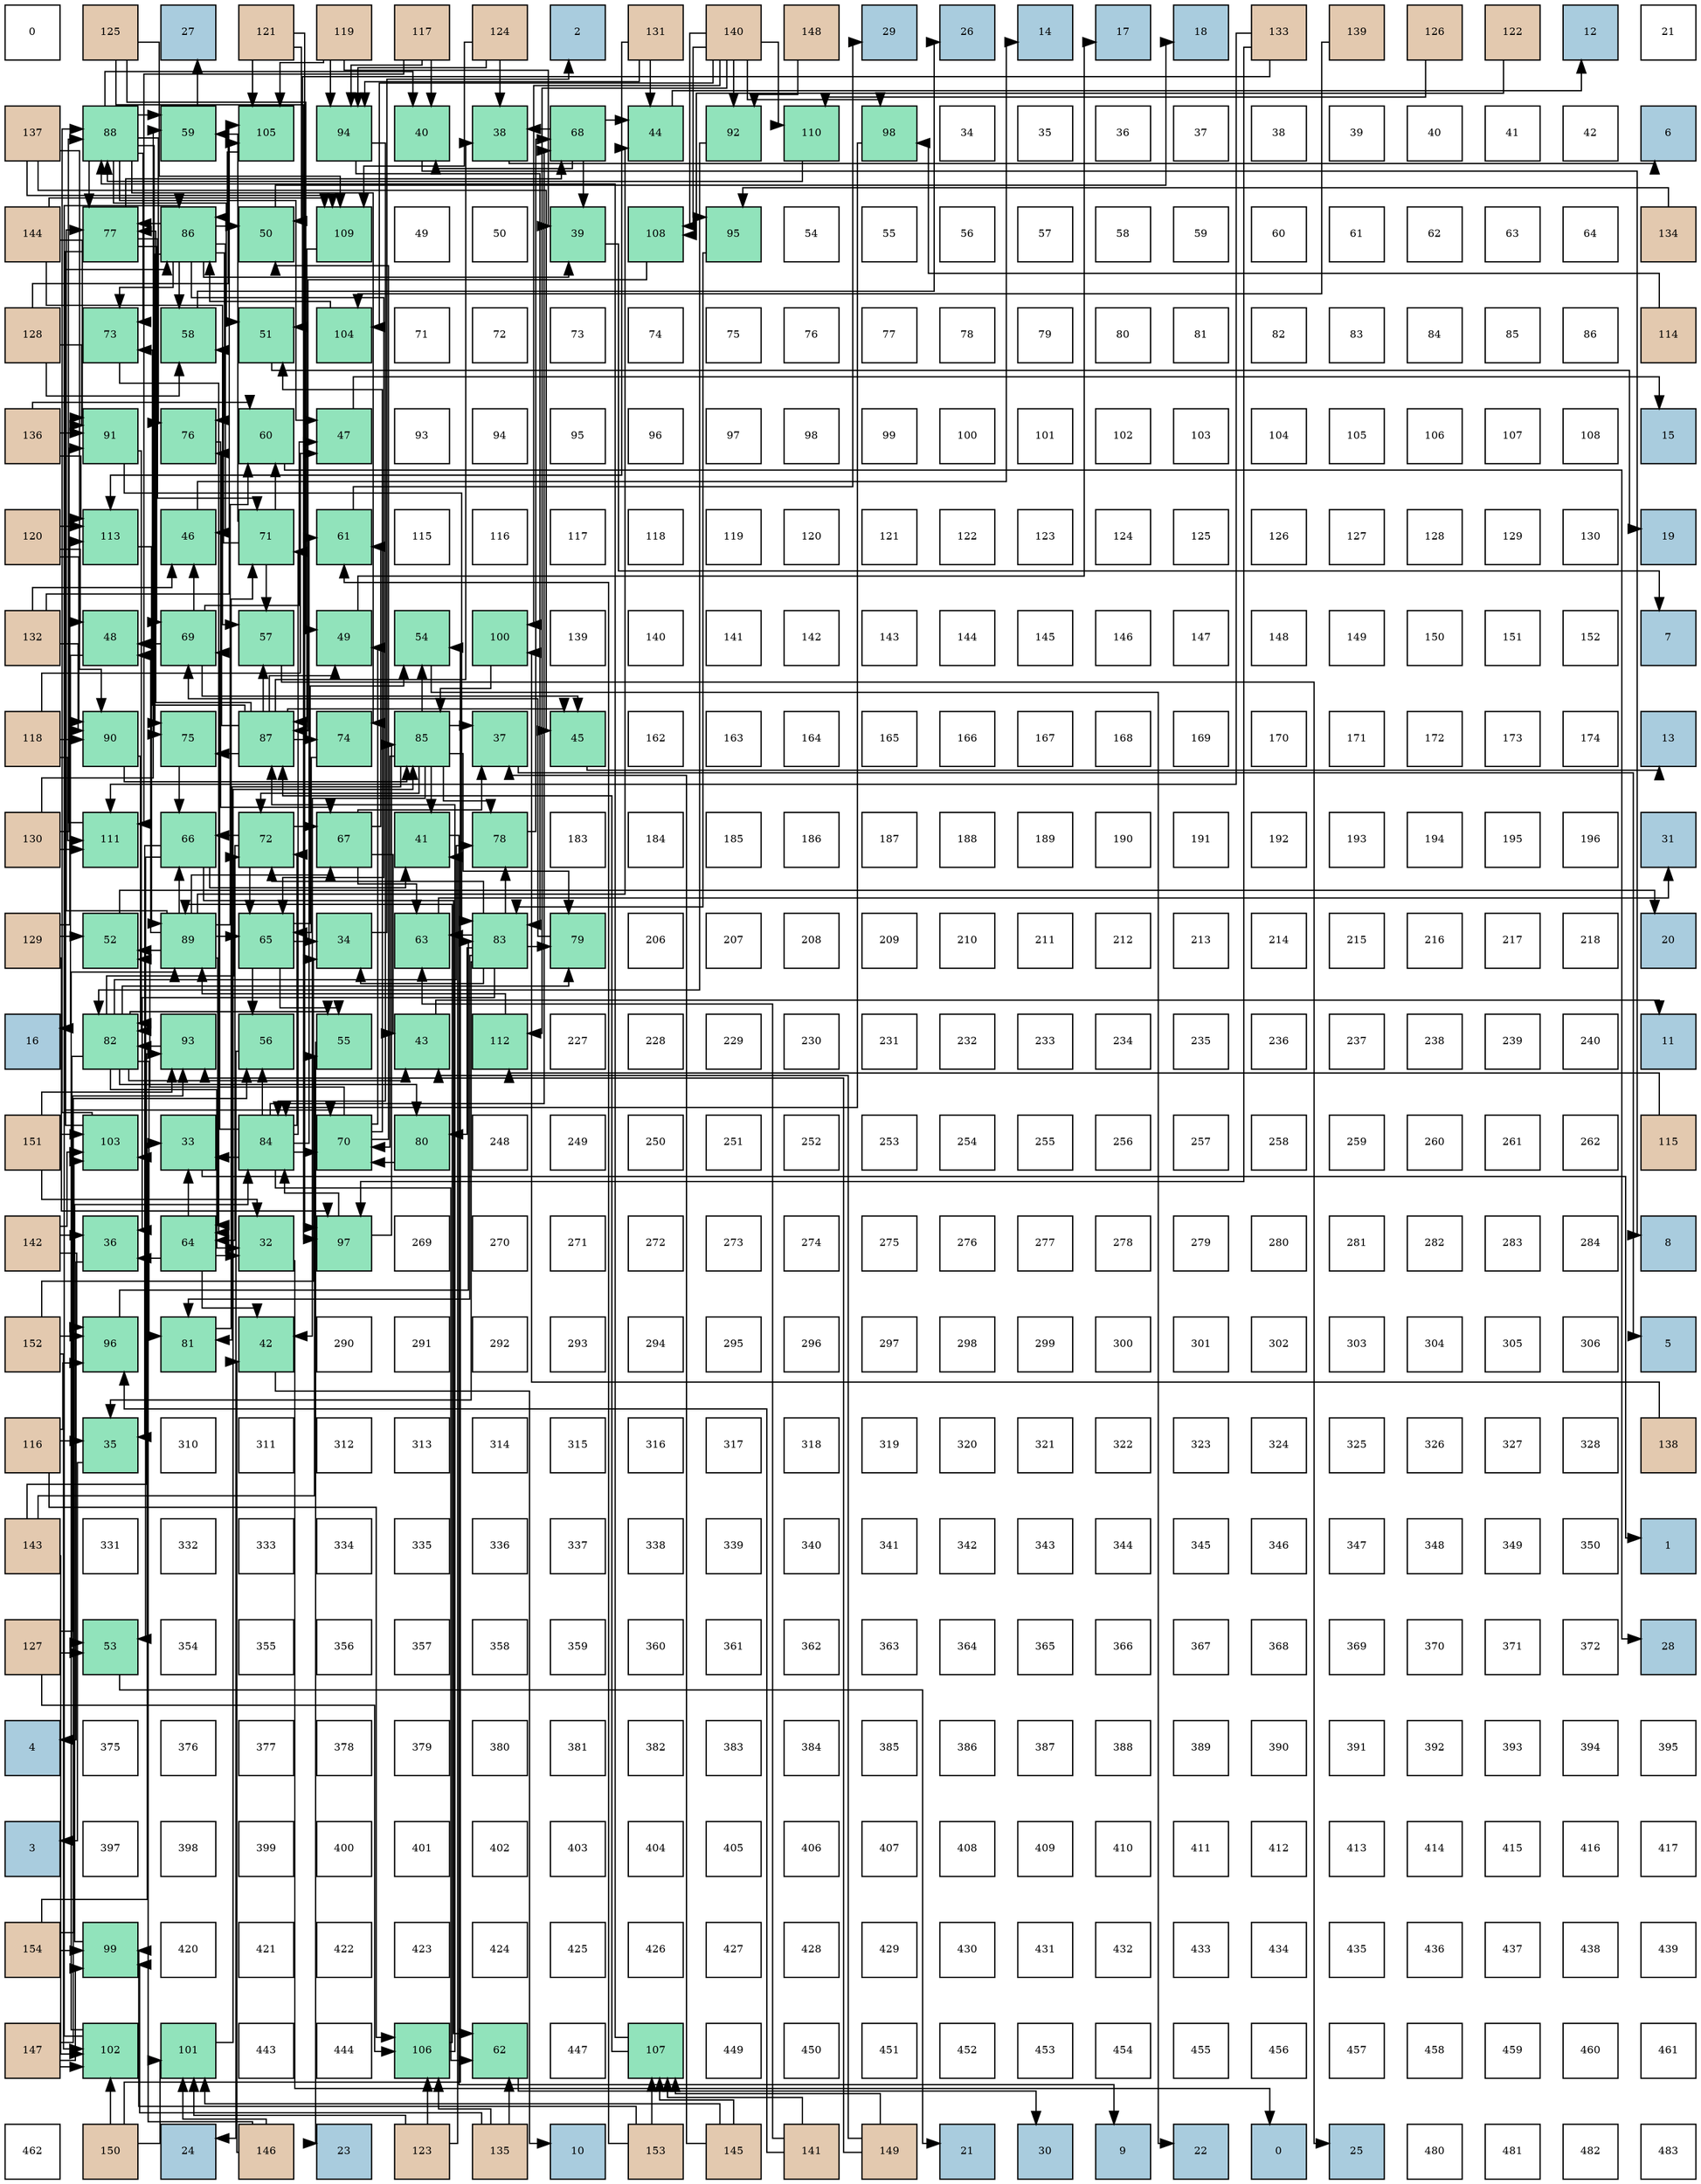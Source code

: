 digraph layout{
 rankdir=TB;
 splines=ortho;
 node [style=filled shape=square fixedsize=true width=0.6];
0[label="0", fontsize=8, fillcolor="#ffffff"];
1[label="125", fontsize=8, fillcolor="#e3c9af"];
2[label="27", fontsize=8, fillcolor="#a9ccde"];
3[label="121", fontsize=8, fillcolor="#e3c9af"];
4[label="119", fontsize=8, fillcolor="#e3c9af"];
5[label="117", fontsize=8, fillcolor="#e3c9af"];
6[label="124", fontsize=8, fillcolor="#e3c9af"];
7[label="2", fontsize=8, fillcolor="#a9ccde"];
8[label="131", fontsize=8, fillcolor="#e3c9af"];
9[label="140", fontsize=8, fillcolor="#e3c9af"];
10[label="148", fontsize=8, fillcolor="#e3c9af"];
11[label="29", fontsize=8, fillcolor="#a9ccde"];
12[label="26", fontsize=8, fillcolor="#a9ccde"];
13[label="14", fontsize=8, fillcolor="#a9ccde"];
14[label="17", fontsize=8, fillcolor="#a9ccde"];
15[label="18", fontsize=8, fillcolor="#a9ccde"];
16[label="133", fontsize=8, fillcolor="#e3c9af"];
17[label="139", fontsize=8, fillcolor="#e3c9af"];
18[label="126", fontsize=8, fillcolor="#e3c9af"];
19[label="122", fontsize=8, fillcolor="#e3c9af"];
20[label="12", fontsize=8, fillcolor="#a9ccde"];
21[label="21", fontsize=8, fillcolor="#ffffff"];
22[label="137", fontsize=8, fillcolor="#e3c9af"];
23[label="88", fontsize=8, fillcolor="#91e3bb"];
24[label="59", fontsize=8, fillcolor="#91e3bb"];
25[label="105", fontsize=8, fillcolor="#91e3bb"];
26[label="94", fontsize=8, fillcolor="#91e3bb"];
27[label="40", fontsize=8, fillcolor="#91e3bb"];
28[label="38", fontsize=8, fillcolor="#91e3bb"];
29[label="68", fontsize=8, fillcolor="#91e3bb"];
30[label="44", fontsize=8, fillcolor="#91e3bb"];
31[label="92", fontsize=8, fillcolor="#91e3bb"];
32[label="110", fontsize=8, fillcolor="#91e3bb"];
33[label="98", fontsize=8, fillcolor="#91e3bb"];
34[label="34", fontsize=8, fillcolor="#ffffff"];
35[label="35", fontsize=8, fillcolor="#ffffff"];
36[label="36", fontsize=8, fillcolor="#ffffff"];
37[label="37", fontsize=8, fillcolor="#ffffff"];
38[label="38", fontsize=8, fillcolor="#ffffff"];
39[label="39", fontsize=8, fillcolor="#ffffff"];
40[label="40", fontsize=8, fillcolor="#ffffff"];
41[label="41", fontsize=8, fillcolor="#ffffff"];
42[label="42", fontsize=8, fillcolor="#ffffff"];
43[label="6", fontsize=8, fillcolor="#a9ccde"];
44[label="144", fontsize=8, fillcolor="#e3c9af"];
45[label="77", fontsize=8, fillcolor="#91e3bb"];
46[label="86", fontsize=8, fillcolor="#91e3bb"];
47[label="50", fontsize=8, fillcolor="#91e3bb"];
48[label="109", fontsize=8, fillcolor="#91e3bb"];
49[label="49", fontsize=8, fillcolor="#ffffff"];
50[label="50", fontsize=8, fillcolor="#ffffff"];
51[label="39", fontsize=8, fillcolor="#91e3bb"];
52[label="108", fontsize=8, fillcolor="#91e3bb"];
53[label="95", fontsize=8, fillcolor="#91e3bb"];
54[label="54", fontsize=8, fillcolor="#ffffff"];
55[label="55", fontsize=8, fillcolor="#ffffff"];
56[label="56", fontsize=8, fillcolor="#ffffff"];
57[label="57", fontsize=8, fillcolor="#ffffff"];
58[label="58", fontsize=8, fillcolor="#ffffff"];
59[label="59", fontsize=8, fillcolor="#ffffff"];
60[label="60", fontsize=8, fillcolor="#ffffff"];
61[label="61", fontsize=8, fillcolor="#ffffff"];
62[label="62", fontsize=8, fillcolor="#ffffff"];
63[label="63", fontsize=8, fillcolor="#ffffff"];
64[label="64", fontsize=8, fillcolor="#ffffff"];
65[label="134", fontsize=8, fillcolor="#e3c9af"];
66[label="128", fontsize=8, fillcolor="#e3c9af"];
67[label="73", fontsize=8, fillcolor="#91e3bb"];
68[label="58", fontsize=8, fillcolor="#91e3bb"];
69[label="51", fontsize=8, fillcolor="#91e3bb"];
70[label="104", fontsize=8, fillcolor="#91e3bb"];
71[label="71", fontsize=8, fillcolor="#ffffff"];
72[label="72", fontsize=8, fillcolor="#ffffff"];
73[label="73", fontsize=8, fillcolor="#ffffff"];
74[label="74", fontsize=8, fillcolor="#ffffff"];
75[label="75", fontsize=8, fillcolor="#ffffff"];
76[label="76", fontsize=8, fillcolor="#ffffff"];
77[label="77", fontsize=8, fillcolor="#ffffff"];
78[label="78", fontsize=8, fillcolor="#ffffff"];
79[label="79", fontsize=8, fillcolor="#ffffff"];
80[label="80", fontsize=8, fillcolor="#ffffff"];
81[label="81", fontsize=8, fillcolor="#ffffff"];
82[label="82", fontsize=8, fillcolor="#ffffff"];
83[label="83", fontsize=8, fillcolor="#ffffff"];
84[label="84", fontsize=8, fillcolor="#ffffff"];
85[label="85", fontsize=8, fillcolor="#ffffff"];
86[label="86", fontsize=8, fillcolor="#ffffff"];
87[label="114", fontsize=8, fillcolor="#e3c9af"];
88[label="136", fontsize=8, fillcolor="#e3c9af"];
89[label="91", fontsize=8, fillcolor="#91e3bb"];
90[label="76", fontsize=8, fillcolor="#91e3bb"];
91[label="60", fontsize=8, fillcolor="#91e3bb"];
92[label="47", fontsize=8, fillcolor="#91e3bb"];
93[label="93", fontsize=8, fillcolor="#ffffff"];
94[label="94", fontsize=8, fillcolor="#ffffff"];
95[label="95", fontsize=8, fillcolor="#ffffff"];
96[label="96", fontsize=8, fillcolor="#ffffff"];
97[label="97", fontsize=8, fillcolor="#ffffff"];
98[label="98", fontsize=8, fillcolor="#ffffff"];
99[label="99", fontsize=8, fillcolor="#ffffff"];
100[label="100", fontsize=8, fillcolor="#ffffff"];
101[label="101", fontsize=8, fillcolor="#ffffff"];
102[label="102", fontsize=8, fillcolor="#ffffff"];
103[label="103", fontsize=8, fillcolor="#ffffff"];
104[label="104", fontsize=8, fillcolor="#ffffff"];
105[label="105", fontsize=8, fillcolor="#ffffff"];
106[label="106", fontsize=8, fillcolor="#ffffff"];
107[label="107", fontsize=8, fillcolor="#ffffff"];
108[label="108", fontsize=8, fillcolor="#ffffff"];
109[label="15", fontsize=8, fillcolor="#a9ccde"];
110[label="120", fontsize=8, fillcolor="#e3c9af"];
111[label="113", fontsize=8, fillcolor="#91e3bb"];
112[label="46", fontsize=8, fillcolor="#91e3bb"];
113[label="71", fontsize=8, fillcolor="#91e3bb"];
114[label="61", fontsize=8, fillcolor="#91e3bb"];
115[label="115", fontsize=8, fillcolor="#ffffff"];
116[label="116", fontsize=8, fillcolor="#ffffff"];
117[label="117", fontsize=8, fillcolor="#ffffff"];
118[label="118", fontsize=8, fillcolor="#ffffff"];
119[label="119", fontsize=8, fillcolor="#ffffff"];
120[label="120", fontsize=8, fillcolor="#ffffff"];
121[label="121", fontsize=8, fillcolor="#ffffff"];
122[label="122", fontsize=8, fillcolor="#ffffff"];
123[label="123", fontsize=8, fillcolor="#ffffff"];
124[label="124", fontsize=8, fillcolor="#ffffff"];
125[label="125", fontsize=8, fillcolor="#ffffff"];
126[label="126", fontsize=8, fillcolor="#ffffff"];
127[label="127", fontsize=8, fillcolor="#ffffff"];
128[label="128", fontsize=8, fillcolor="#ffffff"];
129[label="129", fontsize=8, fillcolor="#ffffff"];
130[label="130", fontsize=8, fillcolor="#ffffff"];
131[label="19", fontsize=8, fillcolor="#a9ccde"];
132[label="132", fontsize=8, fillcolor="#e3c9af"];
133[label="48", fontsize=8, fillcolor="#91e3bb"];
134[label="69", fontsize=8, fillcolor="#91e3bb"];
135[label="57", fontsize=8, fillcolor="#91e3bb"];
136[label="49", fontsize=8, fillcolor="#91e3bb"];
137[label="54", fontsize=8, fillcolor="#91e3bb"];
138[label="100", fontsize=8, fillcolor="#91e3bb"];
139[label="139", fontsize=8, fillcolor="#ffffff"];
140[label="140", fontsize=8, fillcolor="#ffffff"];
141[label="141", fontsize=8, fillcolor="#ffffff"];
142[label="142", fontsize=8, fillcolor="#ffffff"];
143[label="143", fontsize=8, fillcolor="#ffffff"];
144[label="144", fontsize=8, fillcolor="#ffffff"];
145[label="145", fontsize=8, fillcolor="#ffffff"];
146[label="146", fontsize=8, fillcolor="#ffffff"];
147[label="147", fontsize=8, fillcolor="#ffffff"];
148[label="148", fontsize=8, fillcolor="#ffffff"];
149[label="149", fontsize=8, fillcolor="#ffffff"];
150[label="150", fontsize=8, fillcolor="#ffffff"];
151[label="151", fontsize=8, fillcolor="#ffffff"];
152[label="152", fontsize=8, fillcolor="#ffffff"];
153[label="7", fontsize=8, fillcolor="#a9ccde"];
154[label="118", fontsize=8, fillcolor="#e3c9af"];
155[label="90", fontsize=8, fillcolor="#91e3bb"];
156[label="75", fontsize=8, fillcolor="#91e3bb"];
157[label="87", fontsize=8, fillcolor="#91e3bb"];
158[label="74", fontsize=8, fillcolor="#91e3bb"];
159[label="85", fontsize=8, fillcolor="#91e3bb"];
160[label="37", fontsize=8, fillcolor="#91e3bb"];
161[label="45", fontsize=8, fillcolor="#91e3bb"];
162[label="162", fontsize=8, fillcolor="#ffffff"];
163[label="163", fontsize=8, fillcolor="#ffffff"];
164[label="164", fontsize=8, fillcolor="#ffffff"];
165[label="165", fontsize=8, fillcolor="#ffffff"];
166[label="166", fontsize=8, fillcolor="#ffffff"];
167[label="167", fontsize=8, fillcolor="#ffffff"];
168[label="168", fontsize=8, fillcolor="#ffffff"];
169[label="169", fontsize=8, fillcolor="#ffffff"];
170[label="170", fontsize=8, fillcolor="#ffffff"];
171[label="171", fontsize=8, fillcolor="#ffffff"];
172[label="172", fontsize=8, fillcolor="#ffffff"];
173[label="173", fontsize=8, fillcolor="#ffffff"];
174[label="174", fontsize=8, fillcolor="#ffffff"];
175[label="13", fontsize=8, fillcolor="#a9ccde"];
176[label="130", fontsize=8, fillcolor="#e3c9af"];
177[label="111", fontsize=8, fillcolor="#91e3bb"];
178[label="66", fontsize=8, fillcolor="#91e3bb"];
179[label="72", fontsize=8, fillcolor="#91e3bb"];
180[label="67", fontsize=8, fillcolor="#91e3bb"];
181[label="41", fontsize=8, fillcolor="#91e3bb"];
182[label="78", fontsize=8, fillcolor="#91e3bb"];
183[label="183", fontsize=8, fillcolor="#ffffff"];
184[label="184", fontsize=8, fillcolor="#ffffff"];
185[label="185", fontsize=8, fillcolor="#ffffff"];
186[label="186", fontsize=8, fillcolor="#ffffff"];
187[label="187", fontsize=8, fillcolor="#ffffff"];
188[label="188", fontsize=8, fillcolor="#ffffff"];
189[label="189", fontsize=8, fillcolor="#ffffff"];
190[label="190", fontsize=8, fillcolor="#ffffff"];
191[label="191", fontsize=8, fillcolor="#ffffff"];
192[label="192", fontsize=8, fillcolor="#ffffff"];
193[label="193", fontsize=8, fillcolor="#ffffff"];
194[label="194", fontsize=8, fillcolor="#ffffff"];
195[label="195", fontsize=8, fillcolor="#ffffff"];
196[label="196", fontsize=8, fillcolor="#ffffff"];
197[label="31", fontsize=8, fillcolor="#a9ccde"];
198[label="129", fontsize=8, fillcolor="#e3c9af"];
199[label="52", fontsize=8, fillcolor="#91e3bb"];
200[label="89", fontsize=8, fillcolor="#91e3bb"];
201[label="65", fontsize=8, fillcolor="#91e3bb"];
202[label="34", fontsize=8, fillcolor="#91e3bb"];
203[label="63", fontsize=8, fillcolor="#91e3bb"];
204[label="83", fontsize=8, fillcolor="#91e3bb"];
205[label="79", fontsize=8, fillcolor="#91e3bb"];
206[label="206", fontsize=8, fillcolor="#ffffff"];
207[label="207", fontsize=8, fillcolor="#ffffff"];
208[label="208", fontsize=8, fillcolor="#ffffff"];
209[label="209", fontsize=8, fillcolor="#ffffff"];
210[label="210", fontsize=8, fillcolor="#ffffff"];
211[label="211", fontsize=8, fillcolor="#ffffff"];
212[label="212", fontsize=8, fillcolor="#ffffff"];
213[label="213", fontsize=8, fillcolor="#ffffff"];
214[label="214", fontsize=8, fillcolor="#ffffff"];
215[label="215", fontsize=8, fillcolor="#ffffff"];
216[label="216", fontsize=8, fillcolor="#ffffff"];
217[label="217", fontsize=8, fillcolor="#ffffff"];
218[label="218", fontsize=8, fillcolor="#ffffff"];
219[label="20", fontsize=8, fillcolor="#a9ccde"];
220[label="16", fontsize=8, fillcolor="#a9ccde"];
221[label="82", fontsize=8, fillcolor="#91e3bb"];
222[label="93", fontsize=8, fillcolor="#91e3bb"];
223[label="56", fontsize=8, fillcolor="#91e3bb"];
224[label="55", fontsize=8, fillcolor="#91e3bb"];
225[label="43", fontsize=8, fillcolor="#91e3bb"];
226[label="112", fontsize=8, fillcolor="#91e3bb"];
227[label="227", fontsize=8, fillcolor="#ffffff"];
228[label="228", fontsize=8, fillcolor="#ffffff"];
229[label="229", fontsize=8, fillcolor="#ffffff"];
230[label="230", fontsize=8, fillcolor="#ffffff"];
231[label="231", fontsize=8, fillcolor="#ffffff"];
232[label="232", fontsize=8, fillcolor="#ffffff"];
233[label="233", fontsize=8, fillcolor="#ffffff"];
234[label="234", fontsize=8, fillcolor="#ffffff"];
235[label="235", fontsize=8, fillcolor="#ffffff"];
236[label="236", fontsize=8, fillcolor="#ffffff"];
237[label="237", fontsize=8, fillcolor="#ffffff"];
238[label="238", fontsize=8, fillcolor="#ffffff"];
239[label="239", fontsize=8, fillcolor="#ffffff"];
240[label="240", fontsize=8, fillcolor="#ffffff"];
241[label="11", fontsize=8, fillcolor="#a9ccde"];
242[label="151", fontsize=8, fillcolor="#e3c9af"];
243[label="103", fontsize=8, fillcolor="#91e3bb"];
244[label="33", fontsize=8, fillcolor="#91e3bb"];
245[label="84", fontsize=8, fillcolor="#91e3bb"];
246[label="70", fontsize=8, fillcolor="#91e3bb"];
247[label="80", fontsize=8, fillcolor="#91e3bb"];
248[label="248", fontsize=8, fillcolor="#ffffff"];
249[label="249", fontsize=8, fillcolor="#ffffff"];
250[label="250", fontsize=8, fillcolor="#ffffff"];
251[label="251", fontsize=8, fillcolor="#ffffff"];
252[label="252", fontsize=8, fillcolor="#ffffff"];
253[label="253", fontsize=8, fillcolor="#ffffff"];
254[label="254", fontsize=8, fillcolor="#ffffff"];
255[label="255", fontsize=8, fillcolor="#ffffff"];
256[label="256", fontsize=8, fillcolor="#ffffff"];
257[label="257", fontsize=8, fillcolor="#ffffff"];
258[label="258", fontsize=8, fillcolor="#ffffff"];
259[label="259", fontsize=8, fillcolor="#ffffff"];
260[label="260", fontsize=8, fillcolor="#ffffff"];
261[label="261", fontsize=8, fillcolor="#ffffff"];
262[label="262", fontsize=8, fillcolor="#ffffff"];
263[label="115", fontsize=8, fillcolor="#e3c9af"];
264[label="142", fontsize=8, fillcolor="#e3c9af"];
265[label="36", fontsize=8, fillcolor="#91e3bb"];
266[label="64", fontsize=8, fillcolor="#91e3bb"];
267[label="32", fontsize=8, fillcolor="#91e3bb"];
268[label="97", fontsize=8, fillcolor="#91e3bb"];
269[label="269", fontsize=8, fillcolor="#ffffff"];
270[label="270", fontsize=8, fillcolor="#ffffff"];
271[label="271", fontsize=8, fillcolor="#ffffff"];
272[label="272", fontsize=8, fillcolor="#ffffff"];
273[label="273", fontsize=8, fillcolor="#ffffff"];
274[label="274", fontsize=8, fillcolor="#ffffff"];
275[label="275", fontsize=8, fillcolor="#ffffff"];
276[label="276", fontsize=8, fillcolor="#ffffff"];
277[label="277", fontsize=8, fillcolor="#ffffff"];
278[label="278", fontsize=8, fillcolor="#ffffff"];
279[label="279", fontsize=8, fillcolor="#ffffff"];
280[label="280", fontsize=8, fillcolor="#ffffff"];
281[label="281", fontsize=8, fillcolor="#ffffff"];
282[label="282", fontsize=8, fillcolor="#ffffff"];
283[label="283", fontsize=8, fillcolor="#ffffff"];
284[label="284", fontsize=8, fillcolor="#ffffff"];
285[label="8", fontsize=8, fillcolor="#a9ccde"];
286[label="152", fontsize=8, fillcolor="#e3c9af"];
287[label="96", fontsize=8, fillcolor="#91e3bb"];
288[label="81", fontsize=8, fillcolor="#91e3bb"];
289[label="42", fontsize=8, fillcolor="#91e3bb"];
290[label="290", fontsize=8, fillcolor="#ffffff"];
291[label="291", fontsize=8, fillcolor="#ffffff"];
292[label="292", fontsize=8, fillcolor="#ffffff"];
293[label="293", fontsize=8, fillcolor="#ffffff"];
294[label="294", fontsize=8, fillcolor="#ffffff"];
295[label="295", fontsize=8, fillcolor="#ffffff"];
296[label="296", fontsize=8, fillcolor="#ffffff"];
297[label="297", fontsize=8, fillcolor="#ffffff"];
298[label="298", fontsize=8, fillcolor="#ffffff"];
299[label="299", fontsize=8, fillcolor="#ffffff"];
300[label="300", fontsize=8, fillcolor="#ffffff"];
301[label="301", fontsize=8, fillcolor="#ffffff"];
302[label="302", fontsize=8, fillcolor="#ffffff"];
303[label="303", fontsize=8, fillcolor="#ffffff"];
304[label="304", fontsize=8, fillcolor="#ffffff"];
305[label="305", fontsize=8, fillcolor="#ffffff"];
306[label="306", fontsize=8, fillcolor="#ffffff"];
307[label="5", fontsize=8, fillcolor="#a9ccde"];
308[label="116", fontsize=8, fillcolor="#e3c9af"];
309[label="35", fontsize=8, fillcolor="#91e3bb"];
310[label="310", fontsize=8, fillcolor="#ffffff"];
311[label="311", fontsize=8, fillcolor="#ffffff"];
312[label="312", fontsize=8, fillcolor="#ffffff"];
313[label="313", fontsize=8, fillcolor="#ffffff"];
314[label="314", fontsize=8, fillcolor="#ffffff"];
315[label="315", fontsize=8, fillcolor="#ffffff"];
316[label="316", fontsize=8, fillcolor="#ffffff"];
317[label="317", fontsize=8, fillcolor="#ffffff"];
318[label="318", fontsize=8, fillcolor="#ffffff"];
319[label="319", fontsize=8, fillcolor="#ffffff"];
320[label="320", fontsize=8, fillcolor="#ffffff"];
321[label="321", fontsize=8, fillcolor="#ffffff"];
322[label="322", fontsize=8, fillcolor="#ffffff"];
323[label="323", fontsize=8, fillcolor="#ffffff"];
324[label="324", fontsize=8, fillcolor="#ffffff"];
325[label="325", fontsize=8, fillcolor="#ffffff"];
326[label="326", fontsize=8, fillcolor="#ffffff"];
327[label="327", fontsize=8, fillcolor="#ffffff"];
328[label="328", fontsize=8, fillcolor="#ffffff"];
329[label="138", fontsize=8, fillcolor="#e3c9af"];
330[label="143", fontsize=8, fillcolor="#e3c9af"];
331[label="331", fontsize=8, fillcolor="#ffffff"];
332[label="332", fontsize=8, fillcolor="#ffffff"];
333[label="333", fontsize=8, fillcolor="#ffffff"];
334[label="334", fontsize=8, fillcolor="#ffffff"];
335[label="335", fontsize=8, fillcolor="#ffffff"];
336[label="336", fontsize=8, fillcolor="#ffffff"];
337[label="337", fontsize=8, fillcolor="#ffffff"];
338[label="338", fontsize=8, fillcolor="#ffffff"];
339[label="339", fontsize=8, fillcolor="#ffffff"];
340[label="340", fontsize=8, fillcolor="#ffffff"];
341[label="341", fontsize=8, fillcolor="#ffffff"];
342[label="342", fontsize=8, fillcolor="#ffffff"];
343[label="343", fontsize=8, fillcolor="#ffffff"];
344[label="344", fontsize=8, fillcolor="#ffffff"];
345[label="345", fontsize=8, fillcolor="#ffffff"];
346[label="346", fontsize=8, fillcolor="#ffffff"];
347[label="347", fontsize=8, fillcolor="#ffffff"];
348[label="348", fontsize=8, fillcolor="#ffffff"];
349[label="349", fontsize=8, fillcolor="#ffffff"];
350[label="350", fontsize=8, fillcolor="#ffffff"];
351[label="1", fontsize=8, fillcolor="#a9ccde"];
352[label="127", fontsize=8, fillcolor="#e3c9af"];
353[label="53", fontsize=8, fillcolor="#91e3bb"];
354[label="354", fontsize=8, fillcolor="#ffffff"];
355[label="355", fontsize=8, fillcolor="#ffffff"];
356[label="356", fontsize=8, fillcolor="#ffffff"];
357[label="357", fontsize=8, fillcolor="#ffffff"];
358[label="358", fontsize=8, fillcolor="#ffffff"];
359[label="359", fontsize=8, fillcolor="#ffffff"];
360[label="360", fontsize=8, fillcolor="#ffffff"];
361[label="361", fontsize=8, fillcolor="#ffffff"];
362[label="362", fontsize=8, fillcolor="#ffffff"];
363[label="363", fontsize=8, fillcolor="#ffffff"];
364[label="364", fontsize=8, fillcolor="#ffffff"];
365[label="365", fontsize=8, fillcolor="#ffffff"];
366[label="366", fontsize=8, fillcolor="#ffffff"];
367[label="367", fontsize=8, fillcolor="#ffffff"];
368[label="368", fontsize=8, fillcolor="#ffffff"];
369[label="369", fontsize=8, fillcolor="#ffffff"];
370[label="370", fontsize=8, fillcolor="#ffffff"];
371[label="371", fontsize=8, fillcolor="#ffffff"];
372[label="372", fontsize=8, fillcolor="#ffffff"];
373[label="28", fontsize=8, fillcolor="#a9ccde"];
374[label="4", fontsize=8, fillcolor="#a9ccde"];
375[label="375", fontsize=8, fillcolor="#ffffff"];
376[label="376", fontsize=8, fillcolor="#ffffff"];
377[label="377", fontsize=8, fillcolor="#ffffff"];
378[label="378", fontsize=8, fillcolor="#ffffff"];
379[label="379", fontsize=8, fillcolor="#ffffff"];
380[label="380", fontsize=8, fillcolor="#ffffff"];
381[label="381", fontsize=8, fillcolor="#ffffff"];
382[label="382", fontsize=8, fillcolor="#ffffff"];
383[label="383", fontsize=8, fillcolor="#ffffff"];
384[label="384", fontsize=8, fillcolor="#ffffff"];
385[label="385", fontsize=8, fillcolor="#ffffff"];
386[label="386", fontsize=8, fillcolor="#ffffff"];
387[label="387", fontsize=8, fillcolor="#ffffff"];
388[label="388", fontsize=8, fillcolor="#ffffff"];
389[label="389", fontsize=8, fillcolor="#ffffff"];
390[label="390", fontsize=8, fillcolor="#ffffff"];
391[label="391", fontsize=8, fillcolor="#ffffff"];
392[label="392", fontsize=8, fillcolor="#ffffff"];
393[label="393", fontsize=8, fillcolor="#ffffff"];
394[label="394", fontsize=8, fillcolor="#ffffff"];
395[label="395", fontsize=8, fillcolor="#ffffff"];
396[label="3", fontsize=8, fillcolor="#a9ccde"];
397[label="397", fontsize=8, fillcolor="#ffffff"];
398[label="398", fontsize=8, fillcolor="#ffffff"];
399[label="399", fontsize=8, fillcolor="#ffffff"];
400[label="400", fontsize=8, fillcolor="#ffffff"];
401[label="401", fontsize=8, fillcolor="#ffffff"];
402[label="402", fontsize=8, fillcolor="#ffffff"];
403[label="403", fontsize=8, fillcolor="#ffffff"];
404[label="404", fontsize=8, fillcolor="#ffffff"];
405[label="405", fontsize=8, fillcolor="#ffffff"];
406[label="406", fontsize=8, fillcolor="#ffffff"];
407[label="407", fontsize=8, fillcolor="#ffffff"];
408[label="408", fontsize=8, fillcolor="#ffffff"];
409[label="409", fontsize=8, fillcolor="#ffffff"];
410[label="410", fontsize=8, fillcolor="#ffffff"];
411[label="411", fontsize=8, fillcolor="#ffffff"];
412[label="412", fontsize=8, fillcolor="#ffffff"];
413[label="413", fontsize=8, fillcolor="#ffffff"];
414[label="414", fontsize=8, fillcolor="#ffffff"];
415[label="415", fontsize=8, fillcolor="#ffffff"];
416[label="416", fontsize=8, fillcolor="#ffffff"];
417[label="417", fontsize=8, fillcolor="#ffffff"];
418[label="154", fontsize=8, fillcolor="#e3c9af"];
419[label="99", fontsize=8, fillcolor="#91e3bb"];
420[label="420", fontsize=8, fillcolor="#ffffff"];
421[label="421", fontsize=8, fillcolor="#ffffff"];
422[label="422", fontsize=8, fillcolor="#ffffff"];
423[label="423", fontsize=8, fillcolor="#ffffff"];
424[label="424", fontsize=8, fillcolor="#ffffff"];
425[label="425", fontsize=8, fillcolor="#ffffff"];
426[label="426", fontsize=8, fillcolor="#ffffff"];
427[label="427", fontsize=8, fillcolor="#ffffff"];
428[label="428", fontsize=8, fillcolor="#ffffff"];
429[label="429", fontsize=8, fillcolor="#ffffff"];
430[label="430", fontsize=8, fillcolor="#ffffff"];
431[label="431", fontsize=8, fillcolor="#ffffff"];
432[label="432", fontsize=8, fillcolor="#ffffff"];
433[label="433", fontsize=8, fillcolor="#ffffff"];
434[label="434", fontsize=8, fillcolor="#ffffff"];
435[label="435", fontsize=8, fillcolor="#ffffff"];
436[label="436", fontsize=8, fillcolor="#ffffff"];
437[label="437", fontsize=8, fillcolor="#ffffff"];
438[label="438", fontsize=8, fillcolor="#ffffff"];
439[label="439", fontsize=8, fillcolor="#ffffff"];
440[label="147", fontsize=8, fillcolor="#e3c9af"];
441[label="102", fontsize=8, fillcolor="#91e3bb"];
442[label="101", fontsize=8, fillcolor="#91e3bb"];
443[label="443", fontsize=8, fillcolor="#ffffff"];
444[label="444", fontsize=8, fillcolor="#ffffff"];
445[label="106", fontsize=8, fillcolor="#91e3bb"];
446[label="62", fontsize=8, fillcolor="#91e3bb"];
447[label="447", fontsize=8, fillcolor="#ffffff"];
448[label="107", fontsize=8, fillcolor="#91e3bb"];
449[label="449", fontsize=8, fillcolor="#ffffff"];
450[label="450", fontsize=8, fillcolor="#ffffff"];
451[label="451", fontsize=8, fillcolor="#ffffff"];
452[label="452", fontsize=8, fillcolor="#ffffff"];
453[label="453", fontsize=8, fillcolor="#ffffff"];
454[label="454", fontsize=8, fillcolor="#ffffff"];
455[label="455", fontsize=8, fillcolor="#ffffff"];
456[label="456", fontsize=8, fillcolor="#ffffff"];
457[label="457", fontsize=8, fillcolor="#ffffff"];
458[label="458", fontsize=8, fillcolor="#ffffff"];
459[label="459", fontsize=8, fillcolor="#ffffff"];
460[label="460", fontsize=8, fillcolor="#ffffff"];
461[label="461", fontsize=8, fillcolor="#ffffff"];
462[label="462", fontsize=8, fillcolor="#ffffff"];
463[label="150", fontsize=8, fillcolor="#e3c9af"];
464[label="24", fontsize=8, fillcolor="#a9ccde"];
465[label="146", fontsize=8, fillcolor="#e3c9af"];
466[label="23", fontsize=8, fillcolor="#a9ccde"];
467[label="123", fontsize=8, fillcolor="#e3c9af"];
468[label="135", fontsize=8, fillcolor="#e3c9af"];
469[label="10", fontsize=8, fillcolor="#a9ccde"];
470[label="153", fontsize=8, fillcolor="#e3c9af"];
471[label="145", fontsize=8, fillcolor="#e3c9af"];
472[label="141", fontsize=8, fillcolor="#e3c9af"];
473[label="149", fontsize=8, fillcolor="#e3c9af"];
474[label="21", fontsize=8, fillcolor="#a9ccde"];
475[label="30", fontsize=8, fillcolor="#a9ccde"];
476[label="9", fontsize=8, fillcolor="#a9ccde"];
477[label="22", fontsize=8, fillcolor="#a9ccde"];
478[label="0", fontsize=8, fillcolor="#a9ccde"];
479[label="25", fontsize=8, fillcolor="#a9ccde"];
480[label="480", fontsize=8, fillcolor="#ffffff"];
481[label="481", fontsize=8, fillcolor="#ffffff"];
482[label="482", fontsize=8, fillcolor="#ffffff"];
483[label="483", fontsize=8, fillcolor="#ffffff"];
edge [constraint=false, style=vis];267 -> 478;
244 -> 351;
202 -> 7;
309 -> 396;
265 -> 374;
160 -> 307;
28 -> 43;
51 -> 153;
27 -> 285;
181 -> 476;
289 -> 469;
225 -> 241;
30 -> 20;
161 -> 175;
112 -> 13;
92 -> 109;
133 -> 220;
136 -> 14;
47 -> 15;
69 -> 131;
199 -> 219;
353 -> 474;
137 -> 477;
224 -> 466;
223 -> 464;
135 -> 479;
68 -> 12;
24 -> 2;
91 -> 373;
114 -> 11;
446 -> 475;
203 -> 197;
266 -> 267;
266 -> 244;
266 -> 265;
266 -> 289;
201 -> 202;
201 -> 137;
201 -> 224;
201 -> 223;
178 -> 309;
178 -> 181;
178 -> 353;
178 -> 446;
180 -> 160;
180 -> 225;
180 -> 114;
180 -> 203;
29 -> 28;
29 -> 51;
29 -> 27;
29 -> 30;
134 -> 161;
134 -> 112;
134 -> 92;
134 -> 133;
246 -> 136;
246 -> 47;
246 -> 69;
246 -> 199;
113 -> 135;
113 -> 68;
113 -> 24;
113 -> 91;
179 -> 266;
179 -> 201;
179 -> 178;
179 -> 180;
67 -> 266;
158 -> 201;
156 -> 178;
90 -> 180;
45 -> 29;
45 -> 134;
45 -> 246;
45 -> 113;
182 -> 29;
205 -> 134;
247 -> 246;
288 -> 113;
221 -> 267;
221 -> 225;
221 -> 353;
221 -> 224;
221 -> 179;
221 -> 182;
221 -> 205;
221 -> 247;
221 -> 288;
204 -> 202;
204 -> 309;
204 -> 265;
204 -> 203;
204 -> 179;
204 -> 182;
204 -> 205;
204 -> 247;
204 -> 288;
245 -> 244;
245 -> 223;
245 -> 114;
245 -> 446;
245 -> 29;
245 -> 134;
245 -> 246;
245 -> 113;
245 -> 179;
159 -> 160;
159 -> 181;
159 -> 289;
159 -> 137;
159 -> 246;
159 -> 179;
159 -> 182;
159 -> 205;
159 -> 288;
46 -> 51;
46 -> 112;
46 -> 47;
46 -> 68;
46 -> 201;
46 -> 67;
46 -> 156;
46 -> 90;
46 -> 45;
157 -> 28;
157 -> 161;
157 -> 136;
157 -> 135;
157 -> 67;
157 -> 158;
157 -> 156;
157 -> 90;
157 -> 45;
23 -> 27;
23 -> 92;
23 -> 69;
23 -> 24;
23 -> 67;
23 -> 158;
23 -> 156;
23 -> 90;
23 -> 45;
200 -> 30;
200 -> 133;
200 -> 199;
200 -> 91;
200 -> 266;
200 -> 201;
200 -> 178;
200 -> 180;
200 -> 45;
155 -> 221;
155 -> 159;
89 -> 221;
89 -> 204;
31 -> 221;
222 -> 221;
26 -> 204;
26 -> 245;
53 -> 204;
287 -> 204;
268 -> 245;
268 -> 159;
33 -> 245;
419 -> 245;
138 -> 159;
442 -> 159;
441 -> 46;
441 -> 200;
243 -> 46;
243 -> 23;
70 -> 46;
25 -> 46;
445 -> 157;
445 -> 200;
448 -> 157;
448 -> 23;
52 -> 157;
48 -> 157;
32 -> 23;
177 -> 23;
226 -> 200;
111 -> 200;
87 -> 33;
263 -> 226;
308 -> 309;
308 -> 287;
308 -> 445;
5 -> 27;
5 -> 26;
5 -> 177;
154 -> 92;
154 -> 155;
154 -> 177;
4 -> 51;
4 -> 26;
4 -> 25;
110 -> 133;
110 -> 155;
110 -> 111;
3 -> 47;
3 -> 268;
3 -> 25;
19 -> 52;
467 -> 181;
467 -> 442;
467 -> 445;
6 -> 28;
6 -> 26;
6 -> 48;
1 -> 136;
1 -> 268;
1 -> 48;
18 -> 32;
352 -> 353;
352 -> 222;
352 -> 445;
66 -> 68;
66 -> 89;
66 -> 25;
198 -> 199;
198 -> 268;
198 -> 111;
176 -> 24;
176 -> 89;
176 -> 177;
8 -> 30;
8 -> 26;
8 -> 111;
132 -> 112;
132 -> 155;
132 -> 25;
16 -> 69;
16 -> 268;
16 -> 177;
65 -> 53;
468 -> 446;
468 -> 419;
468 -> 445;
88 -> 91;
88 -> 89;
88 -> 111;
22 -> 161;
22 -> 155;
22 -> 48;
329 -> 138;
17 -> 70;
9 -> 31;
9 -> 53;
9 -> 33;
9 -> 138;
9 -> 70;
9 -> 52;
9 -> 32;
9 -> 226;
472 -> 203;
472 -> 287;
472 -> 448;
264 -> 265;
264 -> 287;
264 -> 243;
330 -> 224;
330 -> 222;
330 -> 441;
44 -> 135;
44 -> 89;
44 -> 48;
471 -> 160;
471 -> 442;
471 -> 448;
465 -> 289;
465 -> 442;
465 -> 243;
440 -> 223;
440 -> 419;
440 -> 441;
10 -> 31;
473 -> 225;
473 -> 222;
473 -> 448;
463 -> 137;
463 -> 442;
463 -> 441;
242 -> 267;
242 -> 222;
242 -> 243;
286 -> 202;
286 -> 287;
286 -> 441;
470 -> 114;
470 -> 419;
470 -> 448;
418 -> 244;
418 -> 419;
418 -> 243;
edge [constraint=true, style=invis];
0 -> 22 -> 44 -> 66 -> 88 -> 110 -> 132 -> 154 -> 176 -> 198 -> 220 -> 242 -> 264 -> 286 -> 308 -> 330 -> 352 -> 374 -> 396 -> 418 -> 440 -> 462;
1 -> 23 -> 45 -> 67 -> 89 -> 111 -> 133 -> 155 -> 177 -> 199 -> 221 -> 243 -> 265 -> 287 -> 309 -> 331 -> 353 -> 375 -> 397 -> 419 -> 441 -> 463;
2 -> 24 -> 46 -> 68 -> 90 -> 112 -> 134 -> 156 -> 178 -> 200 -> 222 -> 244 -> 266 -> 288 -> 310 -> 332 -> 354 -> 376 -> 398 -> 420 -> 442 -> 464;
3 -> 25 -> 47 -> 69 -> 91 -> 113 -> 135 -> 157 -> 179 -> 201 -> 223 -> 245 -> 267 -> 289 -> 311 -> 333 -> 355 -> 377 -> 399 -> 421 -> 443 -> 465;
4 -> 26 -> 48 -> 70 -> 92 -> 114 -> 136 -> 158 -> 180 -> 202 -> 224 -> 246 -> 268 -> 290 -> 312 -> 334 -> 356 -> 378 -> 400 -> 422 -> 444 -> 466;
5 -> 27 -> 49 -> 71 -> 93 -> 115 -> 137 -> 159 -> 181 -> 203 -> 225 -> 247 -> 269 -> 291 -> 313 -> 335 -> 357 -> 379 -> 401 -> 423 -> 445 -> 467;
6 -> 28 -> 50 -> 72 -> 94 -> 116 -> 138 -> 160 -> 182 -> 204 -> 226 -> 248 -> 270 -> 292 -> 314 -> 336 -> 358 -> 380 -> 402 -> 424 -> 446 -> 468;
7 -> 29 -> 51 -> 73 -> 95 -> 117 -> 139 -> 161 -> 183 -> 205 -> 227 -> 249 -> 271 -> 293 -> 315 -> 337 -> 359 -> 381 -> 403 -> 425 -> 447 -> 469;
8 -> 30 -> 52 -> 74 -> 96 -> 118 -> 140 -> 162 -> 184 -> 206 -> 228 -> 250 -> 272 -> 294 -> 316 -> 338 -> 360 -> 382 -> 404 -> 426 -> 448 -> 470;
9 -> 31 -> 53 -> 75 -> 97 -> 119 -> 141 -> 163 -> 185 -> 207 -> 229 -> 251 -> 273 -> 295 -> 317 -> 339 -> 361 -> 383 -> 405 -> 427 -> 449 -> 471;
10 -> 32 -> 54 -> 76 -> 98 -> 120 -> 142 -> 164 -> 186 -> 208 -> 230 -> 252 -> 274 -> 296 -> 318 -> 340 -> 362 -> 384 -> 406 -> 428 -> 450 -> 472;
11 -> 33 -> 55 -> 77 -> 99 -> 121 -> 143 -> 165 -> 187 -> 209 -> 231 -> 253 -> 275 -> 297 -> 319 -> 341 -> 363 -> 385 -> 407 -> 429 -> 451 -> 473;
12 -> 34 -> 56 -> 78 -> 100 -> 122 -> 144 -> 166 -> 188 -> 210 -> 232 -> 254 -> 276 -> 298 -> 320 -> 342 -> 364 -> 386 -> 408 -> 430 -> 452 -> 474;
13 -> 35 -> 57 -> 79 -> 101 -> 123 -> 145 -> 167 -> 189 -> 211 -> 233 -> 255 -> 277 -> 299 -> 321 -> 343 -> 365 -> 387 -> 409 -> 431 -> 453 -> 475;
14 -> 36 -> 58 -> 80 -> 102 -> 124 -> 146 -> 168 -> 190 -> 212 -> 234 -> 256 -> 278 -> 300 -> 322 -> 344 -> 366 -> 388 -> 410 -> 432 -> 454 -> 476;
15 -> 37 -> 59 -> 81 -> 103 -> 125 -> 147 -> 169 -> 191 -> 213 -> 235 -> 257 -> 279 -> 301 -> 323 -> 345 -> 367 -> 389 -> 411 -> 433 -> 455 -> 477;
16 -> 38 -> 60 -> 82 -> 104 -> 126 -> 148 -> 170 -> 192 -> 214 -> 236 -> 258 -> 280 -> 302 -> 324 -> 346 -> 368 -> 390 -> 412 -> 434 -> 456 -> 478;
17 -> 39 -> 61 -> 83 -> 105 -> 127 -> 149 -> 171 -> 193 -> 215 -> 237 -> 259 -> 281 -> 303 -> 325 -> 347 -> 369 -> 391 -> 413 -> 435 -> 457 -> 479;
18 -> 40 -> 62 -> 84 -> 106 -> 128 -> 150 -> 172 -> 194 -> 216 -> 238 -> 260 -> 282 -> 304 -> 326 -> 348 -> 370 -> 392 -> 414 -> 436 -> 458 -> 480;
19 -> 41 -> 63 -> 85 -> 107 -> 129 -> 151 -> 173 -> 195 -> 217 -> 239 -> 261 -> 283 -> 305 -> 327 -> 349 -> 371 -> 393 -> 415 -> 437 -> 459 -> 481;
20 -> 42 -> 64 -> 86 -> 108 -> 130 -> 152 -> 174 -> 196 -> 218 -> 240 -> 262 -> 284 -> 306 -> 328 -> 350 -> 372 -> 394 -> 416 -> 438 -> 460 -> 482;
21 -> 43 -> 65 -> 87 -> 109 -> 131 -> 153 -> 175 -> 197 -> 219 -> 241 -> 263 -> 285 -> 307 -> 329 -> 351 -> 373 -> 395 -> 417 -> 439 -> 461 -> 483;
rank = same {0 -> 1 -> 2 -> 3 -> 4 -> 5 -> 6 -> 7 -> 8 -> 9 -> 10 -> 11 -> 12 -> 13 -> 14 -> 15 -> 16 -> 17 -> 18 -> 19 -> 20 -> 21};
rank = same {22 -> 23 -> 24 -> 25 -> 26 -> 27 -> 28 -> 29 -> 30 -> 31 -> 32 -> 33 -> 34 -> 35 -> 36 -> 37 -> 38 -> 39 -> 40 -> 41 -> 42 -> 43};
rank = same {44 -> 45 -> 46 -> 47 -> 48 -> 49 -> 50 -> 51 -> 52 -> 53 -> 54 -> 55 -> 56 -> 57 -> 58 -> 59 -> 60 -> 61 -> 62 -> 63 -> 64 -> 65};
rank = same {66 -> 67 -> 68 -> 69 -> 70 -> 71 -> 72 -> 73 -> 74 -> 75 -> 76 -> 77 -> 78 -> 79 -> 80 -> 81 -> 82 -> 83 -> 84 -> 85 -> 86 -> 87};
rank = same {88 -> 89 -> 90 -> 91 -> 92 -> 93 -> 94 -> 95 -> 96 -> 97 -> 98 -> 99 -> 100 -> 101 -> 102 -> 103 -> 104 -> 105 -> 106 -> 107 -> 108 -> 109};
rank = same {110 -> 111 -> 112 -> 113 -> 114 -> 115 -> 116 -> 117 -> 118 -> 119 -> 120 -> 121 -> 122 -> 123 -> 124 -> 125 -> 126 -> 127 -> 128 -> 129 -> 130 -> 131};
rank = same {132 -> 133 -> 134 -> 135 -> 136 -> 137 -> 138 -> 139 -> 140 -> 141 -> 142 -> 143 -> 144 -> 145 -> 146 -> 147 -> 148 -> 149 -> 150 -> 151 -> 152 -> 153};
rank = same {154 -> 155 -> 156 -> 157 -> 158 -> 159 -> 160 -> 161 -> 162 -> 163 -> 164 -> 165 -> 166 -> 167 -> 168 -> 169 -> 170 -> 171 -> 172 -> 173 -> 174 -> 175};
rank = same {176 -> 177 -> 178 -> 179 -> 180 -> 181 -> 182 -> 183 -> 184 -> 185 -> 186 -> 187 -> 188 -> 189 -> 190 -> 191 -> 192 -> 193 -> 194 -> 195 -> 196 -> 197};
rank = same {198 -> 199 -> 200 -> 201 -> 202 -> 203 -> 204 -> 205 -> 206 -> 207 -> 208 -> 209 -> 210 -> 211 -> 212 -> 213 -> 214 -> 215 -> 216 -> 217 -> 218 -> 219};
rank = same {220 -> 221 -> 222 -> 223 -> 224 -> 225 -> 226 -> 227 -> 228 -> 229 -> 230 -> 231 -> 232 -> 233 -> 234 -> 235 -> 236 -> 237 -> 238 -> 239 -> 240 -> 241};
rank = same {242 -> 243 -> 244 -> 245 -> 246 -> 247 -> 248 -> 249 -> 250 -> 251 -> 252 -> 253 -> 254 -> 255 -> 256 -> 257 -> 258 -> 259 -> 260 -> 261 -> 262 -> 263};
rank = same {264 -> 265 -> 266 -> 267 -> 268 -> 269 -> 270 -> 271 -> 272 -> 273 -> 274 -> 275 -> 276 -> 277 -> 278 -> 279 -> 280 -> 281 -> 282 -> 283 -> 284 -> 285};
rank = same {286 -> 287 -> 288 -> 289 -> 290 -> 291 -> 292 -> 293 -> 294 -> 295 -> 296 -> 297 -> 298 -> 299 -> 300 -> 301 -> 302 -> 303 -> 304 -> 305 -> 306 -> 307};
rank = same {308 -> 309 -> 310 -> 311 -> 312 -> 313 -> 314 -> 315 -> 316 -> 317 -> 318 -> 319 -> 320 -> 321 -> 322 -> 323 -> 324 -> 325 -> 326 -> 327 -> 328 -> 329};
rank = same {330 -> 331 -> 332 -> 333 -> 334 -> 335 -> 336 -> 337 -> 338 -> 339 -> 340 -> 341 -> 342 -> 343 -> 344 -> 345 -> 346 -> 347 -> 348 -> 349 -> 350 -> 351};
rank = same {352 -> 353 -> 354 -> 355 -> 356 -> 357 -> 358 -> 359 -> 360 -> 361 -> 362 -> 363 -> 364 -> 365 -> 366 -> 367 -> 368 -> 369 -> 370 -> 371 -> 372 -> 373};
rank = same {374 -> 375 -> 376 -> 377 -> 378 -> 379 -> 380 -> 381 -> 382 -> 383 -> 384 -> 385 -> 386 -> 387 -> 388 -> 389 -> 390 -> 391 -> 392 -> 393 -> 394 -> 395};
rank = same {396 -> 397 -> 398 -> 399 -> 400 -> 401 -> 402 -> 403 -> 404 -> 405 -> 406 -> 407 -> 408 -> 409 -> 410 -> 411 -> 412 -> 413 -> 414 -> 415 -> 416 -> 417};
rank = same {418 -> 419 -> 420 -> 421 -> 422 -> 423 -> 424 -> 425 -> 426 -> 427 -> 428 -> 429 -> 430 -> 431 -> 432 -> 433 -> 434 -> 435 -> 436 -> 437 -> 438 -> 439};
rank = same {440 -> 441 -> 442 -> 443 -> 444 -> 445 -> 446 -> 447 -> 448 -> 449 -> 450 -> 451 -> 452 -> 453 -> 454 -> 455 -> 456 -> 457 -> 458 -> 459 -> 460 -> 461};
rank = same {462 -> 463 -> 464 -> 465 -> 466 -> 467 -> 468 -> 469 -> 470 -> 471 -> 472 -> 473 -> 474 -> 475 -> 476 -> 477 -> 478 -> 479 -> 480 -> 481 -> 482 -> 483};
}